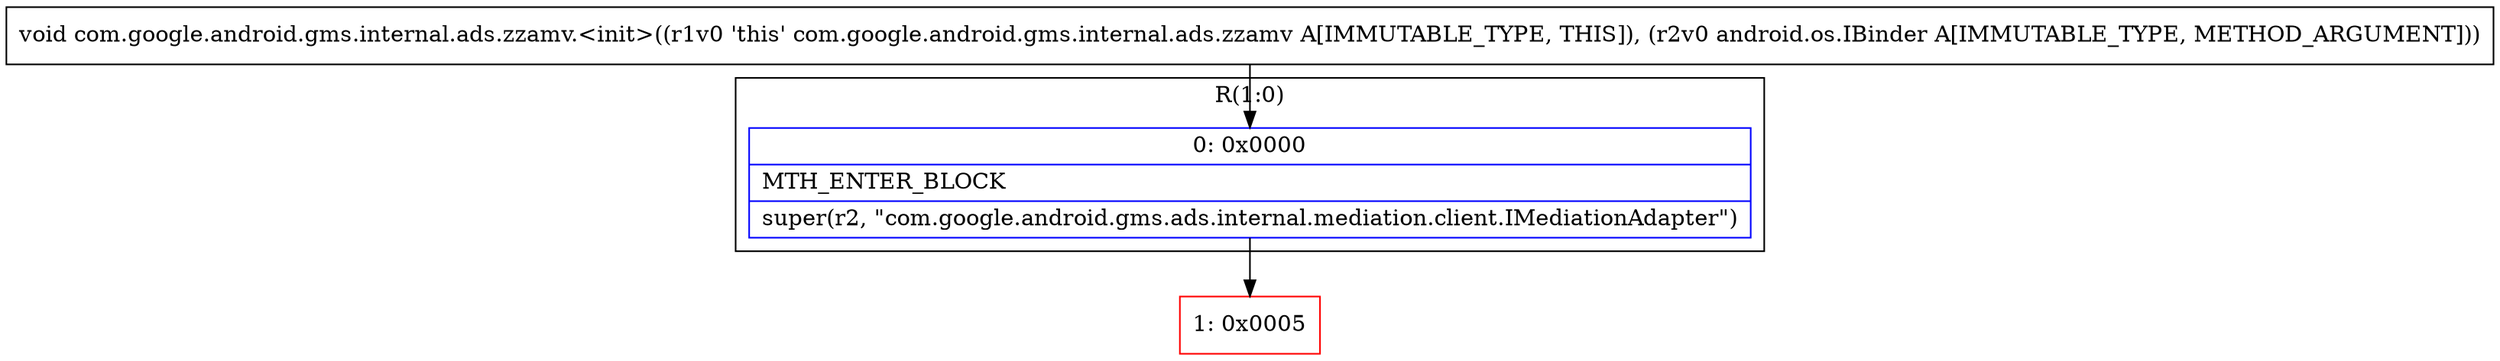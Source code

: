 digraph "CFG forcom.google.android.gms.internal.ads.zzamv.\<init\>(Landroid\/os\/IBinder;)V" {
subgraph cluster_Region_1442209066 {
label = "R(1:0)";
node [shape=record,color=blue];
Node_0 [shape=record,label="{0\:\ 0x0000|MTH_ENTER_BLOCK\l|super(r2, \"com.google.android.gms.ads.internal.mediation.client.IMediationAdapter\")\l}"];
}
Node_1 [shape=record,color=red,label="{1\:\ 0x0005}"];
MethodNode[shape=record,label="{void com.google.android.gms.internal.ads.zzamv.\<init\>((r1v0 'this' com.google.android.gms.internal.ads.zzamv A[IMMUTABLE_TYPE, THIS]), (r2v0 android.os.IBinder A[IMMUTABLE_TYPE, METHOD_ARGUMENT])) }"];
MethodNode -> Node_0;
Node_0 -> Node_1;
}


